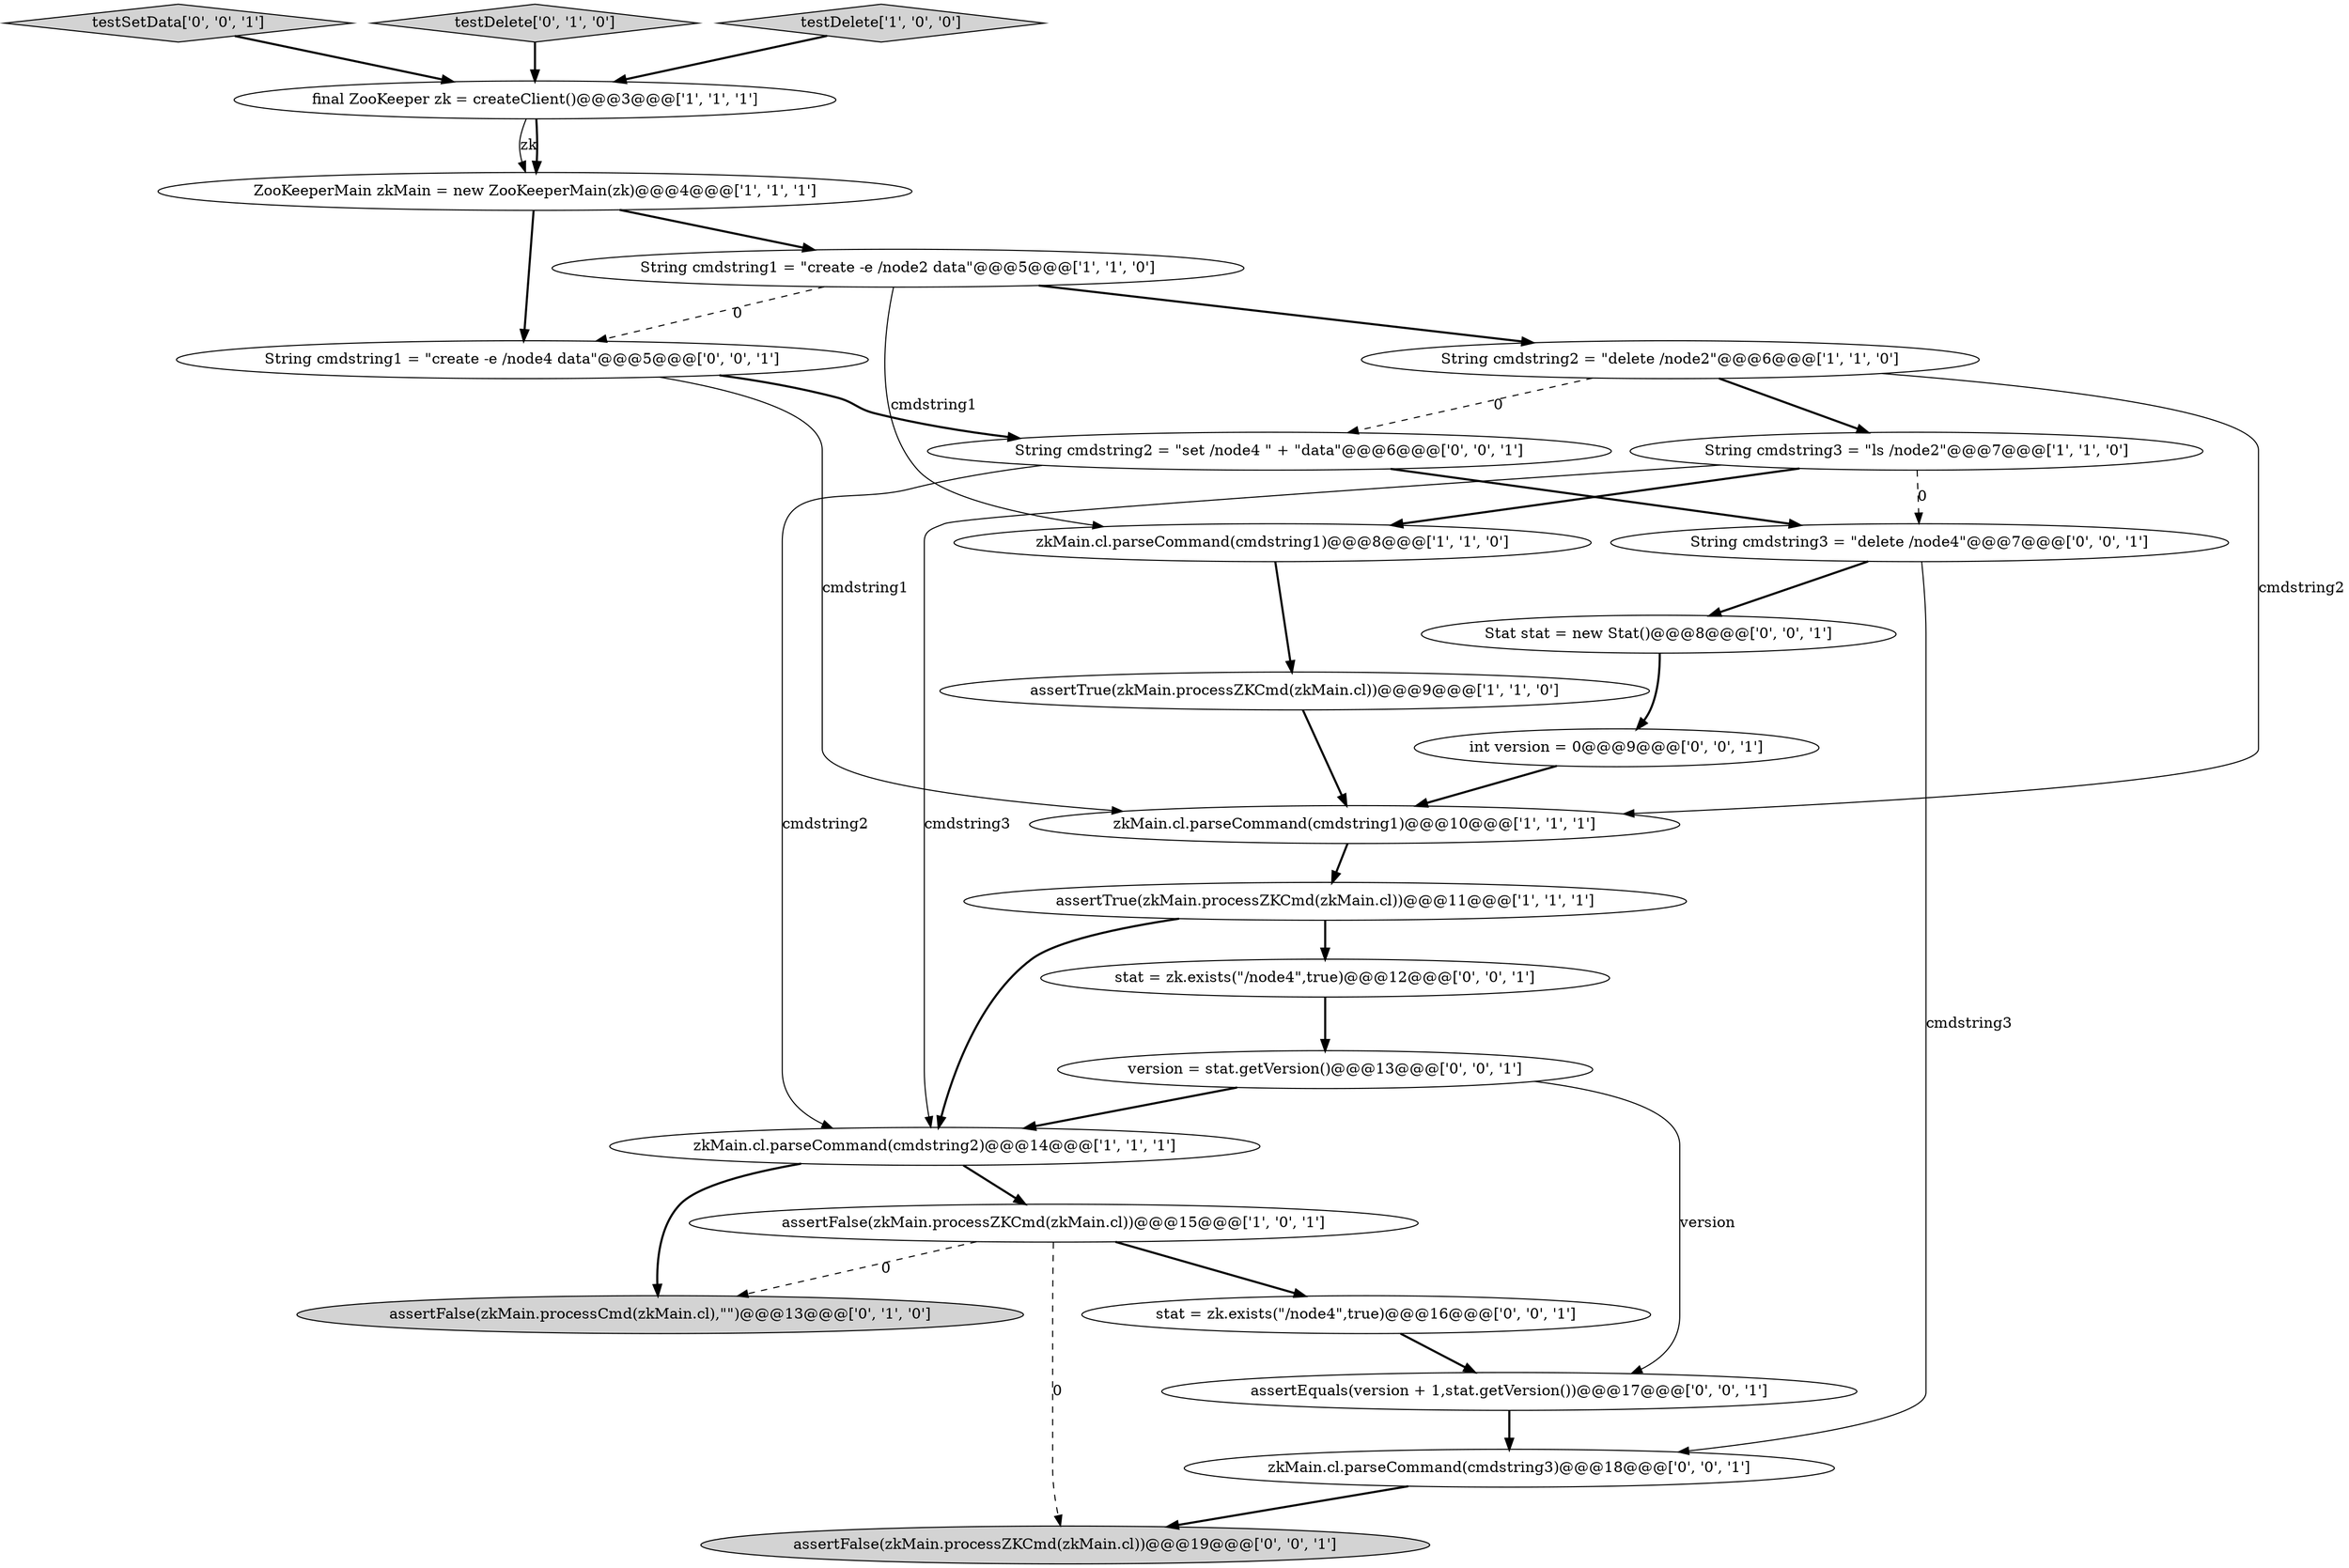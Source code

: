 digraph {
19 [style = filled, label = "assertEquals(version + 1,stat.getVersion())@@@17@@@['0', '0', '1']", fillcolor = white, shape = ellipse image = "AAA0AAABBB3BBB"];
1 [style = filled, label = "zkMain.cl.parseCommand(cmdstring2)@@@14@@@['1', '1', '1']", fillcolor = white, shape = ellipse image = "AAA0AAABBB1BBB"];
15 [style = filled, label = "testSetData['0', '0', '1']", fillcolor = lightgray, shape = diamond image = "AAA0AAABBB3BBB"];
11 [style = filled, label = "ZooKeeperMain zkMain = new ZooKeeperMain(zk)@@@4@@@['1', '1', '1']", fillcolor = white, shape = ellipse image = "AAA0AAABBB1BBB"];
10 [style = filled, label = "final ZooKeeper zk = createClient()@@@3@@@['1', '1', '1']", fillcolor = white, shape = ellipse image = "AAA0AAABBB1BBB"];
14 [style = filled, label = "zkMain.cl.parseCommand(cmdstring3)@@@18@@@['0', '0', '1']", fillcolor = white, shape = ellipse image = "AAA0AAABBB3BBB"];
23 [style = filled, label = "String cmdstring1 = \"create -e /node4 data\"@@@5@@@['0', '0', '1']", fillcolor = white, shape = ellipse image = "AAA0AAABBB3BBB"];
3 [style = filled, label = "assertTrue(zkMain.processZKCmd(zkMain.cl))@@@9@@@['1', '1', '0']", fillcolor = white, shape = ellipse image = "AAA0AAABBB1BBB"];
9 [style = filled, label = "assertFalse(zkMain.processZKCmd(zkMain.cl))@@@15@@@['1', '0', '1']", fillcolor = white, shape = ellipse image = "AAA0AAABBB1BBB"];
20 [style = filled, label = "int version = 0@@@9@@@['0', '0', '1']", fillcolor = white, shape = ellipse image = "AAA0AAABBB3BBB"];
12 [style = filled, label = "assertFalse(zkMain.processCmd(zkMain.cl),\"\")@@@13@@@['0', '1', '0']", fillcolor = lightgray, shape = ellipse image = "AAA1AAABBB2BBB"];
16 [style = filled, label = "assertFalse(zkMain.processZKCmd(zkMain.cl))@@@19@@@['0', '0', '1']", fillcolor = lightgray, shape = ellipse image = "AAA0AAABBB3BBB"];
24 [style = filled, label = "version = stat.getVersion()@@@13@@@['0', '0', '1']", fillcolor = white, shape = ellipse image = "AAA0AAABBB3BBB"];
13 [style = filled, label = "testDelete['0', '1', '0']", fillcolor = lightgray, shape = diamond image = "AAA0AAABBB2BBB"];
7 [style = filled, label = "zkMain.cl.parseCommand(cmdstring1)@@@10@@@['1', '1', '1']", fillcolor = white, shape = ellipse image = "AAA0AAABBB1BBB"];
2 [style = filled, label = "zkMain.cl.parseCommand(cmdstring1)@@@8@@@['1', '1', '0']", fillcolor = white, shape = ellipse image = "AAA0AAABBB1BBB"];
4 [style = filled, label = "String cmdstring3 = \"ls /node2\"@@@7@@@['1', '1', '0']", fillcolor = white, shape = ellipse image = "AAA0AAABBB1BBB"];
6 [style = filled, label = "String cmdstring2 = \"delete /node2\"@@@6@@@['1', '1', '0']", fillcolor = white, shape = ellipse image = "AAA0AAABBB1BBB"];
5 [style = filled, label = "String cmdstring1 = \"create -e /node2 data\"@@@5@@@['1', '1', '0']", fillcolor = white, shape = ellipse image = "AAA0AAABBB1BBB"];
22 [style = filled, label = "String cmdstring3 = \"delete /node4\"@@@7@@@['0', '0', '1']", fillcolor = white, shape = ellipse image = "AAA0AAABBB3BBB"];
0 [style = filled, label = "assertTrue(zkMain.processZKCmd(zkMain.cl))@@@11@@@['1', '1', '1']", fillcolor = white, shape = ellipse image = "AAA0AAABBB1BBB"];
8 [style = filled, label = "testDelete['1', '0', '0']", fillcolor = lightgray, shape = diamond image = "AAA0AAABBB1BBB"];
25 [style = filled, label = "Stat stat = new Stat()@@@8@@@['0', '0', '1']", fillcolor = white, shape = ellipse image = "AAA0AAABBB3BBB"];
17 [style = filled, label = "String cmdstring2 = \"set /node4 \" + \"data\"@@@6@@@['0', '0', '1']", fillcolor = white, shape = ellipse image = "AAA0AAABBB3BBB"];
21 [style = filled, label = "stat = zk.exists(\"/node4\",true)@@@12@@@['0', '0', '1']", fillcolor = white, shape = ellipse image = "AAA0AAABBB3BBB"];
18 [style = filled, label = "stat = zk.exists(\"/node4\",true)@@@16@@@['0', '0', '1']", fillcolor = white, shape = ellipse image = "AAA0AAABBB3BBB"];
9->18 [style = bold, label=""];
1->9 [style = bold, label=""];
9->12 [style = dashed, label="0"];
6->4 [style = bold, label=""];
20->7 [style = bold, label=""];
14->16 [style = bold, label=""];
1->12 [style = bold, label=""];
17->1 [style = solid, label="cmdstring2"];
25->20 [style = bold, label=""];
10->11 [style = solid, label="zk"];
6->17 [style = dashed, label="0"];
22->14 [style = solid, label="cmdstring3"];
10->11 [style = bold, label=""];
21->24 [style = bold, label=""];
6->7 [style = solid, label="cmdstring2"];
9->16 [style = dashed, label="0"];
3->7 [style = bold, label=""];
0->1 [style = bold, label=""];
5->2 [style = solid, label="cmdstring1"];
4->2 [style = bold, label=""];
2->3 [style = bold, label=""];
23->7 [style = solid, label="cmdstring1"];
24->1 [style = bold, label=""];
18->19 [style = bold, label=""];
22->25 [style = bold, label=""];
5->23 [style = dashed, label="0"];
4->22 [style = dashed, label="0"];
7->0 [style = bold, label=""];
11->23 [style = bold, label=""];
0->21 [style = bold, label=""];
24->19 [style = solid, label="version"];
17->22 [style = bold, label=""];
19->14 [style = bold, label=""];
4->1 [style = solid, label="cmdstring3"];
13->10 [style = bold, label=""];
23->17 [style = bold, label=""];
15->10 [style = bold, label=""];
8->10 [style = bold, label=""];
5->6 [style = bold, label=""];
11->5 [style = bold, label=""];
}
